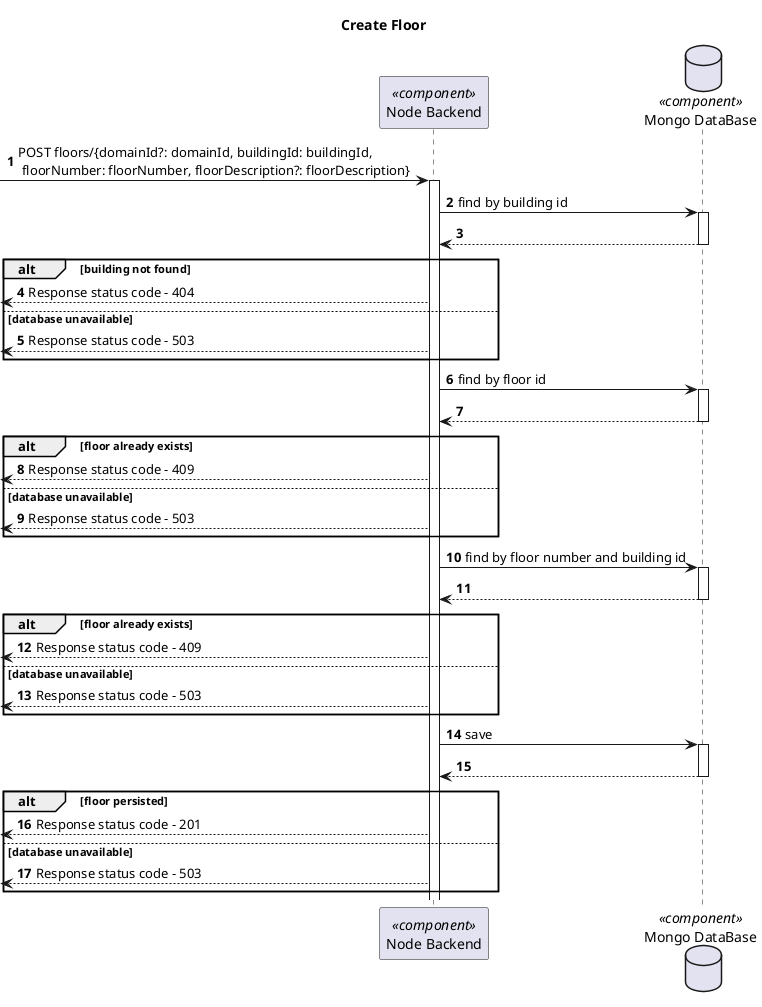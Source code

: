 @startuml Process View - Level 3

autonumber
skinparam packageStyle rect

title Create Floor

participant "Node Backend" as BE <<component>>
database "Mongo DataBase" as DB <<component>>

-> BE: POST floors/{domainId?: domainId, buildingId: buildingId, \n floorNumber: floorNumber, floorDescription?: floorDescription}

'Find by Building ID'

activate BE

BE -> DB: find by building id

activate DB

DB --> BE:

deactivate DB

alt building not found

  <-- BE: Response status code - 404

else database unavailable

  <-- BE: Response status code - 503

end


'Find by Floor ID'

activate BE

BE -> DB: find by floor id

activate DB

DB --> BE:

deactivate DB

alt floor already exists

  <-- BE: Response status code - 409

else database unavailable

  <-- BE: Response status code - 503

end


'Find By Floor Number And Building Id'

activate BE

BE -> DB: find by floor number and building id

activate DB

DB --> BE:

deactivate DB

alt floor already exists

  <-- BE: Response status code - 409

else database unavailable

  <-- BE: Response status code - 503

end


activate BE

BE -> DB: save

activate DB

DB --> BE:

deactivate DB

alt floor persisted

  <-- BE: Response status code - 201

else database unavailable

  <-- BE: Response status code - 503

end

@enduml
